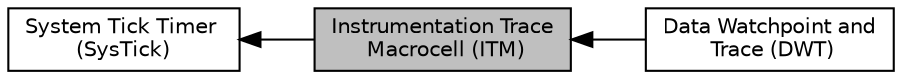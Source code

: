 digraph "Instrumentation Trace Macrocell (ITM)"
{
  edge [fontname="Helvetica",fontsize="10",labelfontname="Helvetica",labelfontsize="10"];
  node [fontname="Helvetica",fontsize="10",shape=box];
  rankdir=LR;
  Node3 [label="Data Watchpoint and\l Trace (DWT)",height=0.2,width=0.4,color="black", fillcolor="white", style="filled",URL="$group__CMSIS__DWT.html",tooltip="Type definitions for the Data Watchpoint and Trace (DWT)"];
  Node1 [label="Instrumentation Trace\l Macrocell (ITM)",height=0.2,width=0.4,color="black", fillcolor="grey75", style="filled", fontcolor="black",tooltip="Type definitions for the Instrumentation Trace Macrocell (ITM)"];
  Node2 [label="System Tick Timer \l(SysTick)",height=0.2,width=0.4,color="black", fillcolor="white", style="filled",URL="$group__CMSIS__SysTick.html",tooltip="Type definitions for the System Timer Registers."];
  Node2->Node1 [shape=plaintext, dir="back", style="solid"];
  Node1->Node3 [shape=plaintext, dir="back", style="solid"];
}

